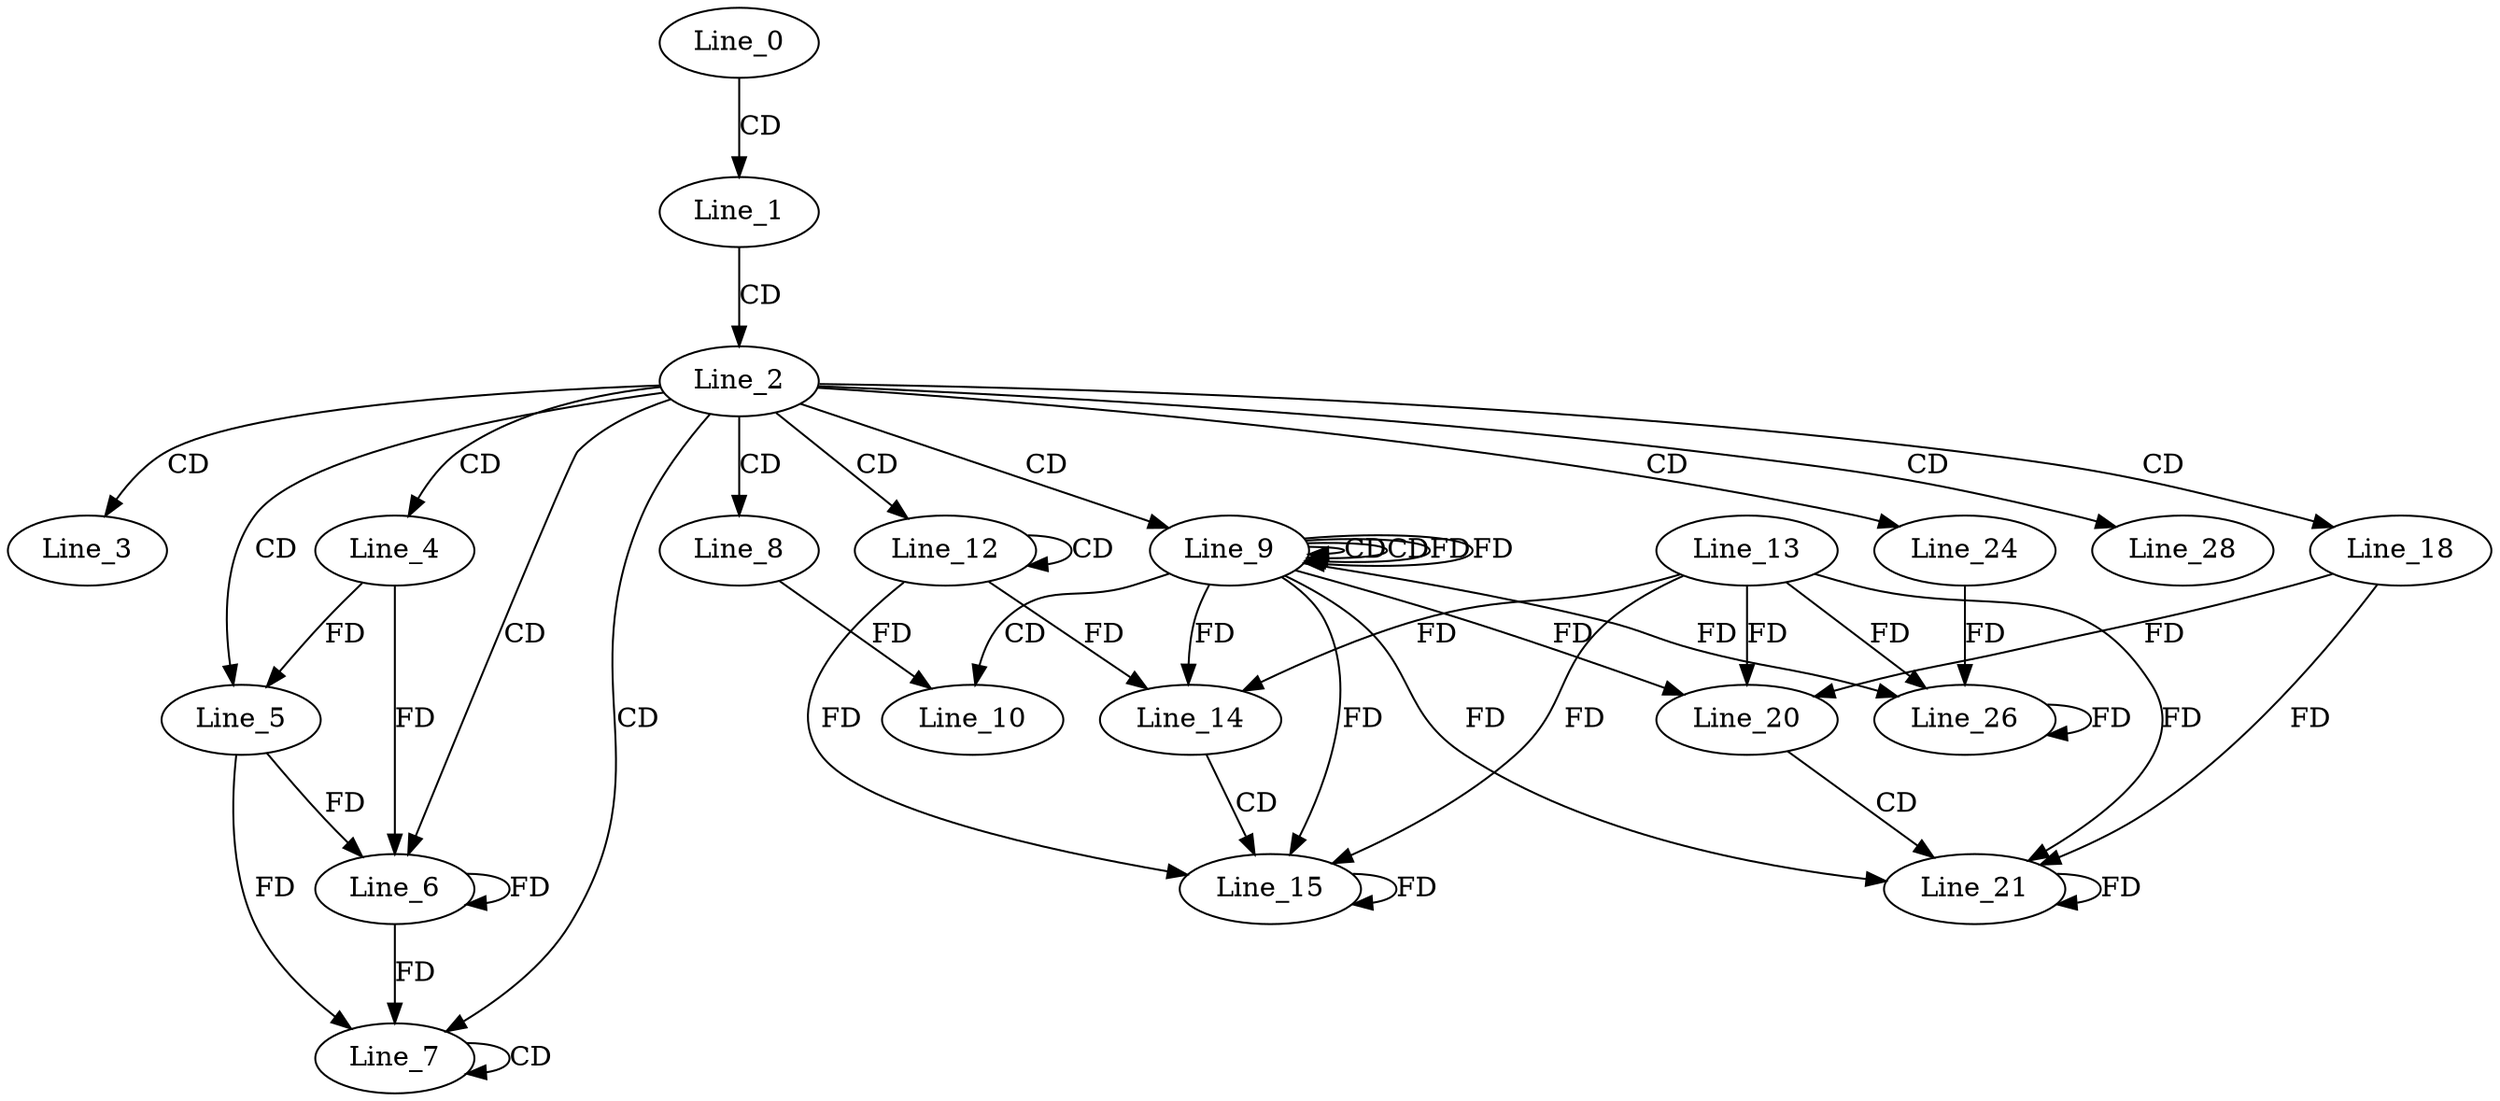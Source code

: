 digraph G {
  Line_0;
  Line_1;
  Line_2;
  Line_3;
  Line_4;
  Line_5;
  Line_5;
  Line_6;
  Line_6;
  Line_7;
  Line_7;
  Line_8;
  Line_9;
  Line_9;
  Line_9;
  Line_10;
  Line_12;
  Line_12;
  Line_14;
  Line_13;
  Line_15;
  Line_18;
  Line_20;
  Line_21;
  Line_24;
  Line_26;
  Line_28;
  Line_0 -> Line_1 [ label="CD" ];
  Line_1 -> Line_2 [ label="CD" ];
  Line_2 -> Line_3 [ label="CD" ];
  Line_2 -> Line_4 [ label="CD" ];
  Line_2 -> Line_5 [ label="CD" ];
  Line_4 -> Line_5 [ label="FD" ];
  Line_2 -> Line_6 [ label="CD" ];
  Line_5 -> Line_6 [ label="FD" ];
  Line_6 -> Line_6 [ label="FD" ];
  Line_4 -> Line_6 [ label="FD" ];
  Line_2 -> Line_7 [ label="CD" ];
  Line_7 -> Line_7 [ label="CD" ];
  Line_5 -> Line_7 [ label="FD" ];
  Line_6 -> Line_7 [ label="FD" ];
  Line_2 -> Line_8 [ label="CD" ];
  Line_2 -> Line_9 [ label="CD" ];
  Line_9 -> Line_9 [ label="CD" ];
  Line_9 -> Line_9 [ label="CD" ];
  Line_9 -> Line_9 [ label="FD" ];
  Line_9 -> Line_10 [ label="CD" ];
  Line_8 -> Line_10 [ label="FD" ];
  Line_2 -> Line_12 [ label="CD" ];
  Line_12 -> Line_12 [ label="CD" ];
  Line_9 -> Line_14 [ label="FD" ];
  Line_13 -> Line_14 [ label="FD" ];
  Line_12 -> Line_14 [ label="FD" ];
  Line_14 -> Line_15 [ label="CD" ];
  Line_12 -> Line_15 [ label="FD" ];
  Line_15 -> Line_15 [ label="FD" ];
  Line_9 -> Line_15 [ label="FD" ];
  Line_13 -> Line_15 [ label="FD" ];
  Line_2 -> Line_18 [ label="CD" ];
  Line_9 -> Line_20 [ label="FD" ];
  Line_13 -> Line_20 [ label="FD" ];
  Line_18 -> Line_20 [ label="FD" ];
  Line_20 -> Line_21 [ label="CD" ];
  Line_18 -> Line_21 [ label="FD" ];
  Line_21 -> Line_21 [ label="FD" ];
  Line_9 -> Line_21 [ label="FD" ];
  Line_13 -> Line_21 [ label="FD" ];
  Line_2 -> Line_24 [ label="CD" ];
  Line_24 -> Line_26 [ label="FD" ];
  Line_26 -> Line_26 [ label="FD" ];
  Line_9 -> Line_26 [ label="FD" ];
  Line_13 -> Line_26 [ label="FD" ];
  Line_2 -> Line_28 [ label="CD" ];
  Line_9 -> Line_9 [ label="FD" ];
}
